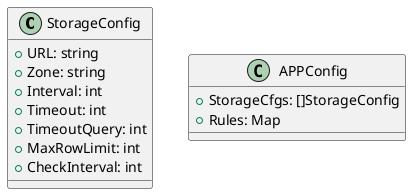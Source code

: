 @startuml
class StorageConfig {
+URL: string
+Zone: string
+Interval: int
+Timeout: int
+TimeoutQuery: int
+MaxRowLimit: int
+CheckInterval: int

}
class APPConfig {
+StorageCfgs: []StorageConfig
+Rules: Map

}

@enduml